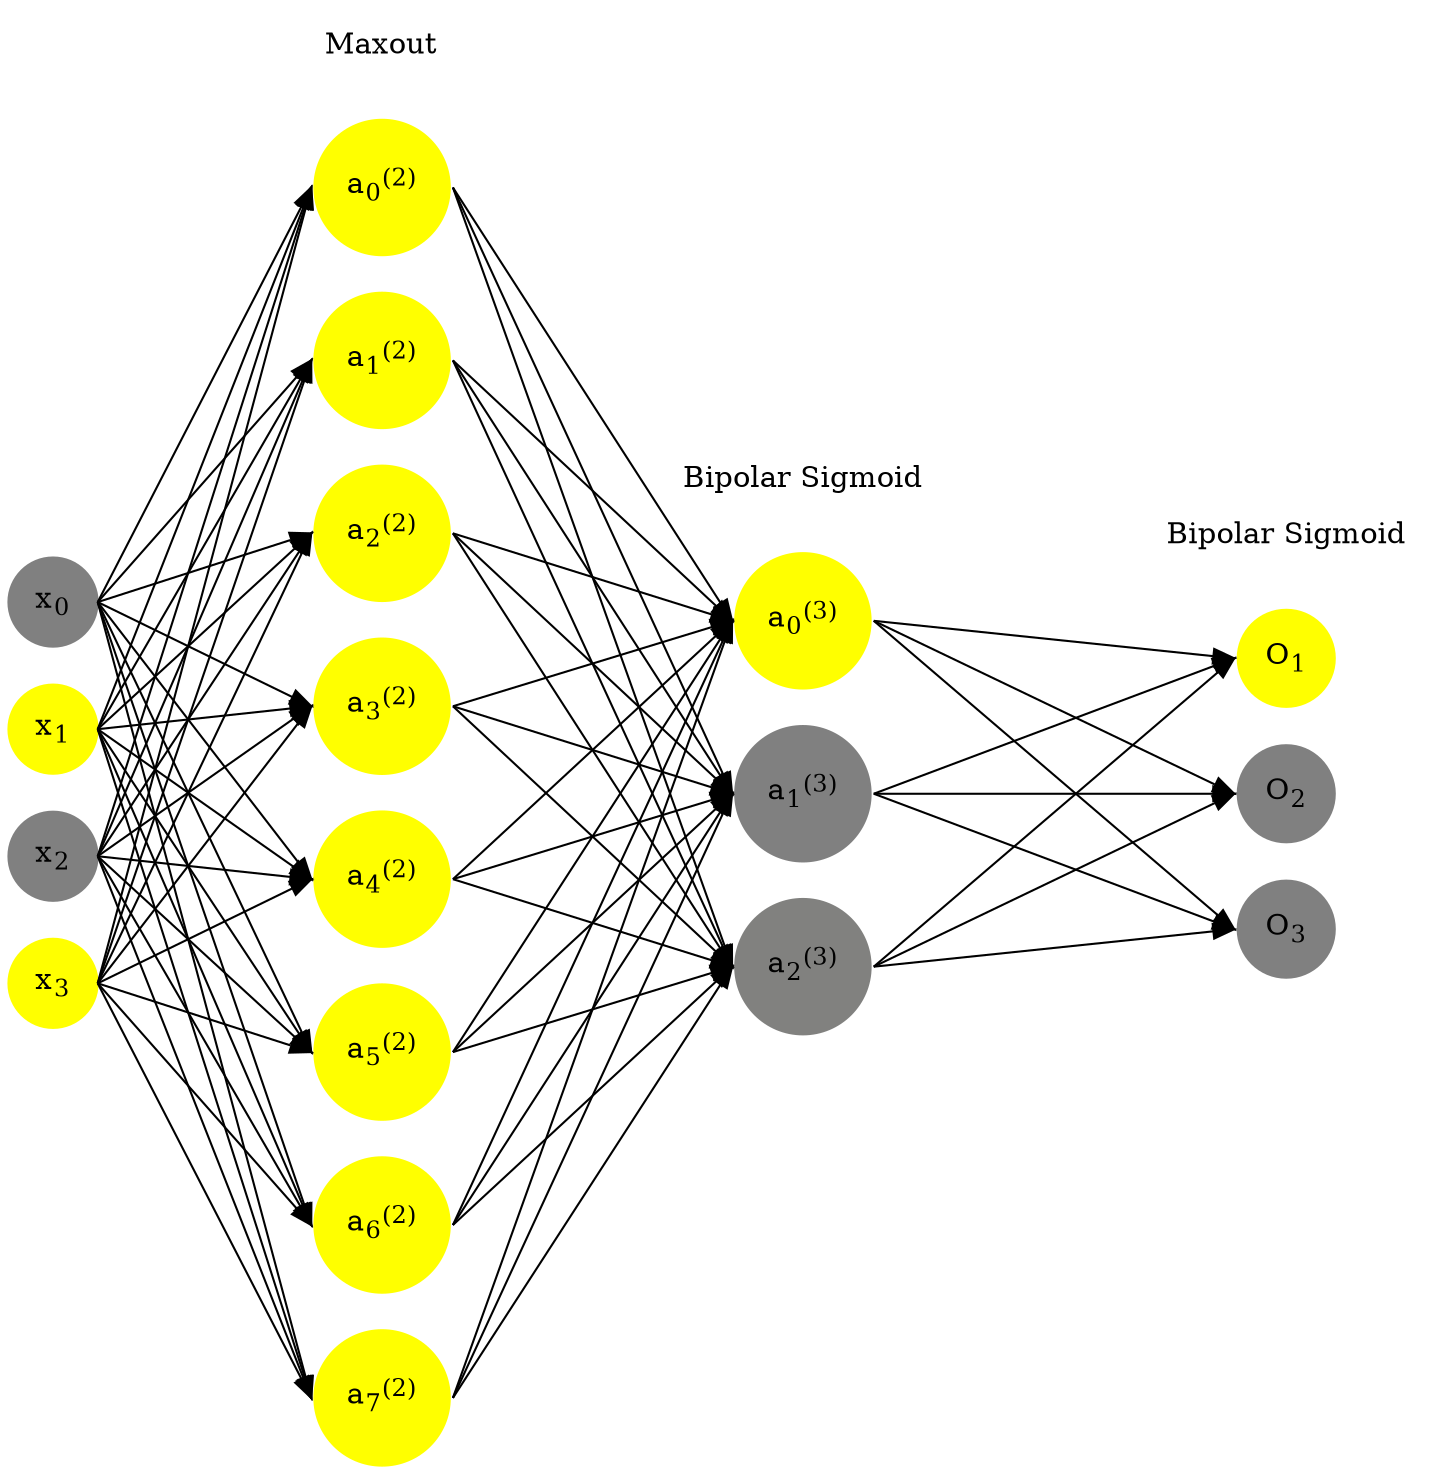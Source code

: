 digraph G {
	rankdir = LR;
	splines=false;
	edge[style=invis];
	ranksep= 1.4;
	{
	node [shape=circle, color="0.1667, 0.0, 0.5", style=filled, fillcolor="0.1667, 0.0, 0.5"];
	x0 [label=<x<sub>0</sub>>];
	}
	{
	node [shape=circle, color="0.1667, 1.0, 1.0", style=filled, fillcolor="0.1667, 1.0, 1.0"];
	x1 [label=<x<sub>1</sub>>];
	}
	{
	node [shape=circle, color="0.1667, 0.0, 0.5", style=filled, fillcolor="0.1667, 0.0, 0.5"];
	x2 [label=<x<sub>2</sub>>];
	}
	{
	node [shape=circle, color="0.1667, 1.0, 1.0", style=filled, fillcolor="0.1667, 1.0, 1.0"];
	x3 [label=<x<sub>3</sub>>];
	}
	{
	node [shape=circle, color="0.1667, 4.704366, 2.852183", style=filled, fillcolor="0.1667, 4.704366, 2.852183"];
	a02 [label=<a<sub>0</sub><sup>(2)</sup>>];
	}
	{
	node [shape=circle, color="0.1667, 4.704366, 2.852183", style=filled, fillcolor="0.1667, 4.704366, 2.852183"];
	a12 [label=<a<sub>1</sub><sup>(2)</sup>>];
	}
	{
	node [shape=circle, color="0.1667, 4.704366, 2.852183", style=filled, fillcolor="0.1667, 4.704366, 2.852183"];
	a22 [label=<a<sub>2</sub><sup>(2)</sup>>];
	}
	{
	node [shape=circle, color="0.1667, 4.704366, 2.852183", style=filled, fillcolor="0.1667, 4.704366, 2.852183"];
	a32 [label=<a<sub>3</sub><sup>(2)</sup>>];
	}
	{
	node [shape=circle, color="0.1667, 4.704366, 2.852183", style=filled, fillcolor="0.1667, 4.704366, 2.852183"];
	a42 [label=<a<sub>4</sub><sup>(2)</sup>>];
	}
	{
	node [shape=circle, color="0.1667, 4.704366, 2.852183", style=filled, fillcolor="0.1667, 4.704366, 2.852183"];
	a52 [label=<a<sub>5</sub><sup>(2)</sup>>];
	}
	{
	node [shape=circle, color="0.1667, 4.704366, 2.852183", style=filled, fillcolor="0.1667, 4.704366, 2.852183"];
	a62 [label=<a<sub>6</sub><sup>(2)</sup>>];
	}
	{
	node [shape=circle, color="0.1667, 4.704366, 2.852183", style=filled, fillcolor="0.1667, 4.704366, 2.852183"];
	a72 [label=<a<sub>7</sub><sup>(2)</sup>>];
	}
	{
	node [shape=circle, color="0.1667, 0.999995, 0.999997", style=filled, fillcolor="0.1667, 0.999995, 0.999997"];
	a03 [label=<a<sub>0</sub><sup>(3)</sup>>];
	}
	{
	node [shape=circle, color="0.1667, 0.000609, 0.500305", style=filled, fillcolor="0.1667, 0.000609, 0.500305"];
	a13 [label=<a<sub>1</sub><sup>(3)</sup>>];
	}
	{
	node [shape=circle, color="0.1667, 0.008829, 0.504415", style=filled, fillcolor="0.1667, 0.008829, 0.504415"];
	a23 [label=<a<sub>2</sub><sup>(3)</sup>>];
	}
	{
	node [shape=circle, color="0.1667, 1.0, 1.0", style=filled, fillcolor="0.1667, 1.0, 1.0"];
	O1 [label=<O<sub>1</sub>>];
	}
	{
	node [shape=circle, color="0.1667, 0.0, 0.5", style=filled, fillcolor="0.1667, 0.0, 0.5"];
	O2 [label=<O<sub>2</sub>>];
	}
	{
	node [shape=circle, color="0.1667, 0.0, 0.5", style=filled, fillcolor="0.1667, 0.0, 0.5"];
	O3 [label=<O<sub>3</sub>>];
	}
	{
	rank=same;
	x0->x1->x2->x3;
	}
	{
	rank=same;
	a02->a12->a22->a32->a42->a52->a62->a72;
	}
	{
	rank=same;
	a03->a13->a23;
	}
	{
	rank=same;
	O1->O2->O3;
	}
	l1 [shape=plaintext,label="Maxout"];
	l1->a02;
	{rank=same; l1;a02};
	l2 [shape=plaintext,label="Bipolar Sigmoid"];
	l2->a03;
	{rank=same; l2;a03};
	l3 [shape=plaintext,label="Bipolar Sigmoid"];
	l3->O1;
	{rank=same; l3;O1};
edge[style=solid, tailport=e, headport=w];
	{x0;x1;x2;x3} -> {a02;a12;a22;a32;a42;a52;a62;a72};
	{a02;a12;a22;a32;a42;a52;a62;a72} -> {a03;a13;a23};
	{a03;a13;a23} -> {O1,O2,O3};
}